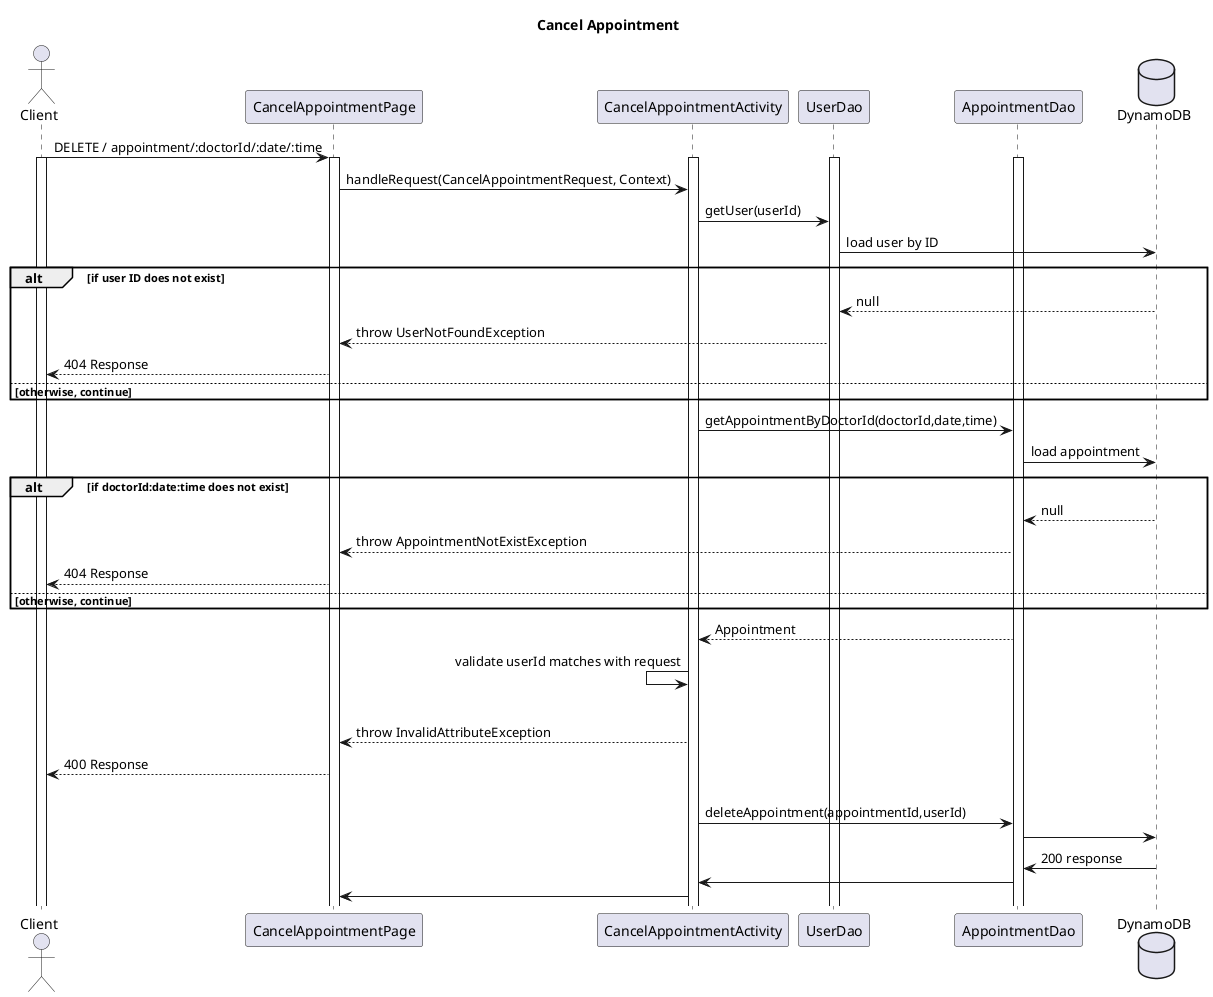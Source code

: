 @startuml
title Cancel Appointment

actor Client
participant CancelAppointmentPage
participant CancelAppointmentActivity
participant UserDao
participant AppointmentDao
database DynamoDB

Client -> CancelAppointmentPage : DELETE / appointment/:doctorId/:date/:time
activate Client
activate CancelAppointmentPage
activate CancelAppointmentActivity
activate AppointmentDao
activate UserDao
CancelAppointmentPage -> CancelAppointmentActivity :  handleRequest(CancelAppointmentRequest, Context)
CancelAppointmentActivity -> UserDao : getUser(userId)
UserDao -> DynamoDB : load user by ID
alt if user ID does not exist
    UserDao <-- DynamoDB : null
    CancelAppointmentPage <-- UserDao : throw UserNotFoundException
    Client <-- CancelAppointmentPage : 404 Response
else otherwise, continue
end
CancelAppointmentActivity -> AppointmentDao : getAppointmentByDoctorId(doctorId,date,time)
AppointmentDao -> DynamoDB : load appointment
alt if doctorId:date:time does not exist
    AppointmentDao <-- DynamoDB : null
    CancelAppointmentPage <-- AppointmentDao : throw AppointmentNotExistException
    Client <-- CancelAppointmentPage : 404 Response
else otherwise, continue

end
CancelAppointmentActivity <-- AppointmentDao : Appointment
CancelAppointmentActivity <- CancelAppointmentActivity : validate userId matches with request
alt if request userId and Appointment userId different
    CancelAppointmentPage <-- CancelAppointmentActivity : throw InvalidAttributeException
    Client <-- CancelAppointmentPage : 400 Response
else otherwise,continue
CancelAppointmentActivity -> AppointmentDao : deleteAppointment(appointmentId,userId)


AppointmentDao -> DynamoDB
AppointmentDao <- DynamoDB : 200 response
CancelAppointmentActivity <- AppointmentDao
CancelAppointmentPage <- CancelAppointmentActivity
@enduml